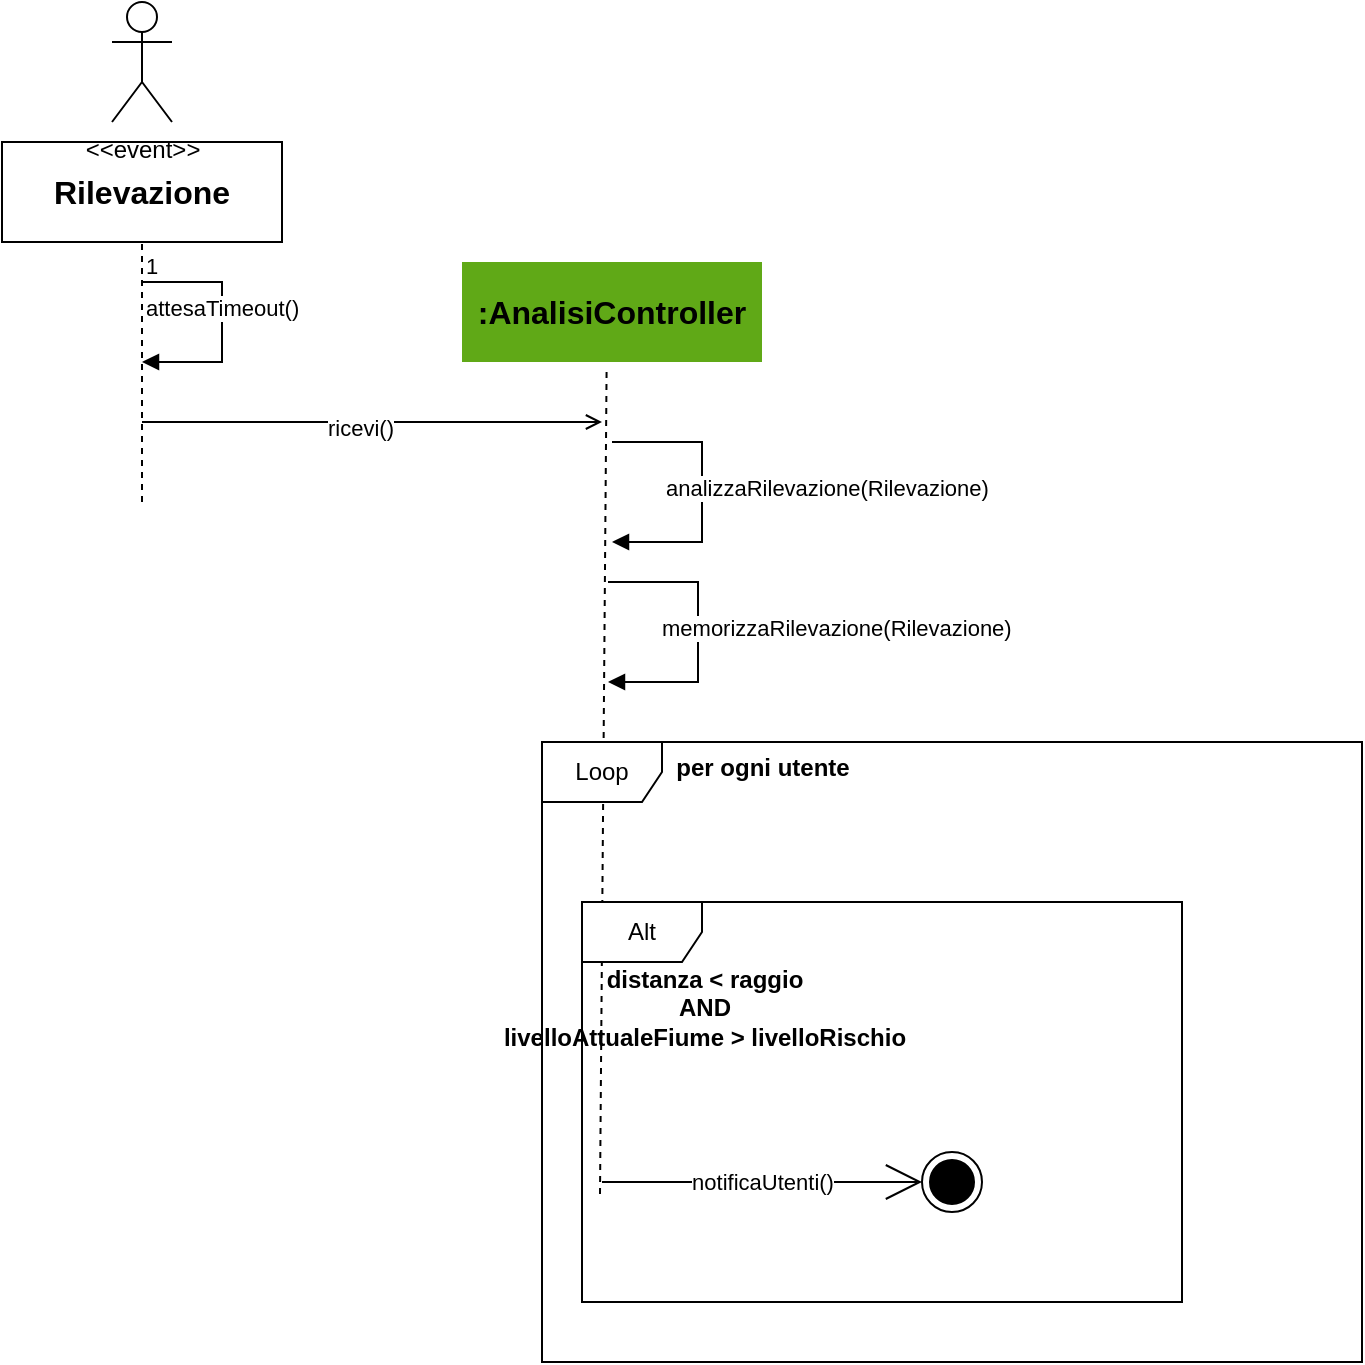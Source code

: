 <mxfile version="27.1.6">
  <diagram name="Pagina-1" id="7t6j-qwW0dieUAcwRAur">
    <mxGraphModel dx="1397" dy="770" grid="1" gridSize="10" guides="1" tooltips="1" connect="1" arrows="1" fold="1" page="1" pageScale="1" pageWidth="827" pageHeight="1169" math="0" shadow="0">
      <root>
        <mxCell id="0" />
        <mxCell id="1" parent="0" />
        <mxCell id="dn8fxkIlM3I5aqUP8JIz-1" value="ricevi()" style="endArrow=open;endFill=0;html=1;edgeStyle=orthogonalEdgeStyle;align=left;verticalAlign=top;rounded=0;" edge="1" parent="1">
          <mxGeometry x="-0.208" y="10" relative="1" as="geometry">
            <mxPoint x="120" y="270" as="sourcePoint" />
            <mxPoint x="350" y="270" as="targetPoint" />
            <Array as="points">
              <mxPoint x="229" y="270" />
              <mxPoint x="229" y="270" />
            </Array>
            <mxPoint as="offset" />
          </mxGeometry>
        </mxCell>
        <mxCell id="dn8fxkIlM3I5aqUP8JIz-2" value="&lt;span style=&quot;font-size: 16px; font-weight: 700;&quot;&gt;Rilevazione&lt;/span&gt;" style="html=1;whiteSpace=wrap;fontColor=default;" vertex="1" parent="1">
          <mxGeometry x="50" y="130" width="140" height="50" as="geometry" />
        </mxCell>
        <mxCell id="dn8fxkIlM3I5aqUP8JIz-3" value="" style="endArrow=none;dashed=1;html=1;rounded=0;entryX=0.5;entryY=1;entryDx=0;entryDy=0;" edge="1" parent="1" target="dn8fxkIlM3I5aqUP8JIz-2">
          <mxGeometry width="50" height="50" relative="1" as="geometry">
            <mxPoint x="120" y="310" as="sourcePoint" />
            <mxPoint x="140" y="280" as="targetPoint" />
          </mxGeometry>
        </mxCell>
        <mxCell id="dn8fxkIlM3I5aqUP8JIz-4" value="&lt;span style=&quot;font-size: 16px; font-weight: 700;&quot;&gt;:AnalisiController&lt;/span&gt;" style="html=1;whiteSpace=wrap;fontColor=#000000;fillColor=light-dark(#60A917,#00CC00);strokeColor=none;" vertex="1" parent="1">
          <mxGeometry x="280" y="190" width="150" height="50" as="geometry" />
        </mxCell>
        <mxCell id="dn8fxkIlM3I5aqUP8JIz-5" value="" style="endArrow=none;dashed=1;html=1;rounded=0;entryX=0.482;entryY=1.06;entryDx=0;entryDy=0;entryPerimeter=0;" edge="1" parent="1" target="dn8fxkIlM3I5aqUP8JIz-4">
          <mxGeometry width="50" height="50" relative="1" as="geometry">
            <mxPoint x="349" y="656" as="sourcePoint" />
            <mxPoint x="354" y="76" as="targetPoint" />
          </mxGeometry>
        </mxCell>
        <mxCell id="dn8fxkIlM3I5aqUP8JIz-6" value="&amp;lt;&amp;lt;event&amp;gt;&amp;gt;" style="shape=umlActor;verticalLabelPosition=bottom;verticalAlign=top;html=1;" vertex="1" parent="1">
          <mxGeometry x="105" y="60" width="30" height="60" as="geometry" />
        </mxCell>
        <mxCell id="dn8fxkIlM3I5aqUP8JIz-7" value="Loop" style="shape=umlFrame;whiteSpace=wrap;html=1;pointerEvents=0;" vertex="1" parent="1">
          <mxGeometry x="320" y="430" width="410" height="310" as="geometry" />
        </mxCell>
        <mxCell id="dn8fxkIlM3I5aqUP8JIz-8" value="Alt" style="shape=umlFrame;whiteSpace=wrap;html=1;pointerEvents=0;" vertex="1" parent="1">
          <mxGeometry x="340" y="510" width="300" height="200" as="geometry" />
        </mxCell>
        <mxCell id="dn8fxkIlM3I5aqUP8JIz-9" value="per ogni utente" style="text;align=center;fontStyle=1;verticalAlign=middle;spacingLeft=3;spacingRight=3;strokeColor=none;rotatable=0;points=[[0,0.5],[1,0.5]];portConstraint=eastwest;html=1;" vertex="1" parent="1">
          <mxGeometry x="390" y="430" width="80" height="26" as="geometry" />
        </mxCell>
        <mxCell id="dn8fxkIlM3I5aqUP8JIz-10" value="distanza &amp;lt; raggio&lt;br&gt;AND&lt;br&gt;livelloAttualeFiume &amp;gt; livelloRischio" style="text;align=center;fontStyle=1;verticalAlign=middle;spacingLeft=3;spacingRight=3;strokeColor=none;rotatable=0;points=[[0,0.5],[1,0.5]];portConstraint=eastwest;html=1;" vertex="1" parent="1">
          <mxGeometry x="361" y="550" width="80" height="26" as="geometry" />
        </mxCell>
        <mxCell id="dn8fxkIlM3I5aqUP8JIz-11" value="notificaUtenti()" style="endArrow=open;endSize=16;endFill=0;html=1;rounded=0;" edge="1" parent="1">
          <mxGeometry width="160" relative="1" as="geometry">
            <mxPoint x="350" y="650" as="sourcePoint" />
            <mxPoint x="510" y="650" as="targetPoint" />
            <mxPoint as="offset" />
          </mxGeometry>
        </mxCell>
        <mxCell id="dn8fxkIlM3I5aqUP8JIz-12" value="" style="ellipse;html=1;shape=endState;fillColor=#000000;strokeColor=light-dark(#000000,#9D9D9D);" vertex="1" parent="1">
          <mxGeometry x="510" y="635" width="30" height="30" as="geometry" />
        </mxCell>
        <mxCell id="dn8fxkIlM3I5aqUP8JIz-13" value="attesaTimeout()" style="endArrow=block;endFill=1;html=1;edgeStyle=orthogonalEdgeStyle;align=left;verticalAlign=top;rounded=0;" edge="1" parent="1">
          <mxGeometry x="-1" relative="1" as="geometry">
            <mxPoint x="120" y="200" as="sourcePoint" />
            <mxPoint x="120" y="240" as="targetPoint" />
            <Array as="points">
              <mxPoint x="160" y="200" />
              <mxPoint x="160" y="240" />
            </Array>
          </mxGeometry>
        </mxCell>
        <mxCell id="dn8fxkIlM3I5aqUP8JIz-14" value="1" style="edgeLabel;resizable=0;html=1;align=left;verticalAlign=bottom;" connectable="0" vertex="1" parent="dn8fxkIlM3I5aqUP8JIz-13">
          <mxGeometry x="-1" relative="1" as="geometry" />
        </mxCell>
        <mxCell id="dn8fxkIlM3I5aqUP8JIz-16" value="analizzaRilevazione(Rilevazione)" style="endArrow=block;endFill=1;html=1;edgeStyle=orthogonalEdgeStyle;align=left;verticalAlign=top;rounded=0;" edge="1" parent="1">
          <mxGeometry x="-0.643" y="-10" relative="1" as="geometry">
            <mxPoint x="355" y="280" as="sourcePoint" />
            <mxPoint x="355" y="330" as="targetPoint" />
            <Array as="points">
              <mxPoint x="400" y="280" />
              <mxPoint x="400" y="330" />
            </Array>
            <mxPoint as="offset" />
          </mxGeometry>
        </mxCell>
        <mxCell id="dn8fxkIlM3I5aqUP8JIz-18" value="memorizzaRilevazione(Rilevazione)" style="endArrow=block;endFill=1;html=1;edgeStyle=orthogonalEdgeStyle;align=left;verticalAlign=top;rounded=0;" edge="1" parent="1">
          <mxGeometry x="-0.643" y="-10" relative="1" as="geometry">
            <mxPoint x="353" y="350" as="sourcePoint" />
            <mxPoint x="353" y="400" as="targetPoint" />
            <Array as="points">
              <mxPoint x="398" y="350" />
              <mxPoint x="398" y="400" />
            </Array>
            <mxPoint as="offset" />
          </mxGeometry>
        </mxCell>
      </root>
    </mxGraphModel>
  </diagram>
</mxfile>
